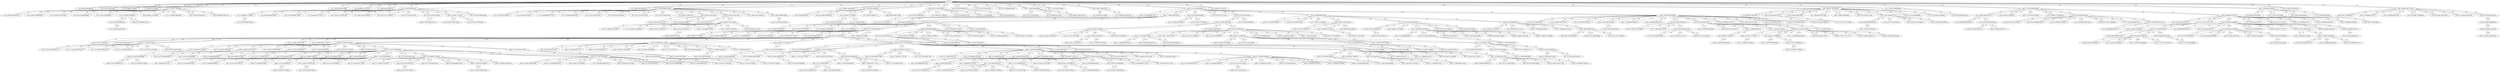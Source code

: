 graph {
n0 [label="n0 (0.0)"];
n1 [label="n1 (2.9264492988586426)"];
n2 [label="n2 (2.5279359817504883)"];
n3 [label="n3 (8.416502356529236)"];
n4 [label="n4 (2.8233340978622437)"];
n5 [label="n5 (6.633806347846985)"];
n6 [label="n6 (2.9494292736053467)"];
n7 [label="n7 (6.664935231208801)"];
n8 [label="n8 (2.7703447341918945)"];
n9 [label="n9 (4.306772232055664)"];
n10 [label="n10 (1.570921778678894)"];
n11 [label="n11 (2.4822018146514893)"];
n12 [label="n12 (2.5468099117279053)"];
n13 [label="n13 (7.9579631090164185)"];
n14 [label="n14 (3.435155510902405)"];
n15 [label="n15 (6.409801721572876)"];
n16 [label="n16 (2.8094143867492676)"];
n17 [label="n17 (6.0602651834487915)"];
n18 [label="n18 (1.423378348350525)"];
n19 [label="n19 (4.383812069892883)"];
n20 [label="n20 (4.584035277366638)"];
n21 [label="n21 (5.8811339139938354)"];
n22 [label="n22 (1.1082100868225098)"];
n23 [label="n23 (5.53442919254303)"];
n24 [label="n24 (2.9428937435150146)"];
n25 [label="n25 (1.2899357080459595)"];
n26 [label="n26 (1.4375492334365845)"];
n27 [label="n27 (6.566484689712524)"];
n28 [label="n28 (2.0057523250579834)"];
n29 [label="n29 (3.9236980676651)"];
n30 [label="n30 (2.997912049293518)"];
n31 [label="n31 (2.6738375425338745)"];
n32 [label="n32 (3.46831214427948)"];
n33 [label="n33 (5.603744864463806)"];
n34 [label="n34 (3.8447593450546265)"];
n35 [label="n35 (4.4945080280303955)"];
n36 [label="n36 (4.164249300956726)"];
n37 [label="n37 (3.3410654067993164)"];
n38 [label="n38 (3.9721537828445435)"];
n39 [label="n39 (3.3407065868377686)"];
n40 [label="n40 (2.857916831970215)"];
n41 [label="n41 (3.504275918006897)"];
n42 [label="n42 (2.3660188913345337)"];
n43 [label="n43 (2.6423803567886353)"];
n44 [label="n44 (2.913948655128479)"];
n45 [label="n45 (4.3137348890304565)"];
n46 [label="n46 (3.400535225868225)"];
n47 [label="n47 (4.286641955375671)"];
n48 [label="n48 (3.6485615968704224)"];
n49 [label="n49 (1.7258827686309814)"];
n50 [label="n50 (2.5951154232025146)"];
n51 [label="n51 (3.173574447631836)"];
n52 [label="n52 (2.7916836738586426)"];
n53 [label="n53 (2.528774619102478)"];
n54 [label="n54 (3.3391553163528442)"];
n55 [label="n55 (4.830798268318176)"];
n56 [label="n56 (3.104021430015564)"];
n57 [label="n57 (2.691202402114868)"];
n58 [label="n58 (2.398111939430237)"];
n59 [label="n59 (3.1145715713500977)"];
n60 [label="n60 (3.036771059036255)"];
n61 [label="n61 (3.0116111040115356)"];
n62 [label="n62 (3.103386402130127)"];
n63 [label="n63 (2.657716155052185)"];
n64 [label="n64 (1.2114734649658203)"];
n65 [label="n65 (4.463302731513977)"];
n66 [label="n66 (1.8400317430496216)"];
n67 [label="n67 (2.9858620166778564)"];
n68 [label="n68 (4.1129502058029175)"];
n69 [label="n69 (4.069605112075806)"];
n70 [label="n70 (3.453751564025879)"];
n71 [label="n71 (1.2645713090896606)"];
n72 [label="n72 (4.336009740829468)"];
n73 [label="n73 (3.9640966653823853)"];
n74 [label="n74 (3.882937788963318)"];
n75 [label="n75 (3.80545437335968)"];
n76 [label="n76 (4.246825098991394)"];
n77 [label="n77 (3.1824886798858643)"];
n78 [label="n78 (2.6550992727279663)"];
n79 [label="n79 (4.721743702888489)"];
n80 [label="n80 (2.269124150276184)"];
n81 [label="n81 (2.8611353635787964)"];
n82 [label="n82 (1.2728784084320068)"];
n83 [label="n83 (2.4719024896621704)"];
n84 [label="n84 (3.267066717147827)"];
n85 [label="n85 (2.7829476594924927)"];
n86 [label="n86 (4.632324576377869)"];
n87 [label="n87 (2.4622076749801636)"];
n88 [label="n88 (3.108627676963806)"];
n89 [label="n89 (2.6359833478927612)"];
n90 [label="n90 (3.5132622718811035)"];
n91 [label="n91 (3.3980718851089478)"];
n92 [label="n92 (3.2838478088378906)"];
n93 [label="n93 (1.7581965923309326)"];
n94 [label="n94 (3.9136449098587036)"];
n95 [label="n95 (3.2206950187683105)"];
n96 [label="n96 (1.9895820617675781)"];
n97 [label="n97 (3.681097388267517)"];
n98 [label="n98 (2.7799928188323975)"];
n99 [label="n99 (4.486258506774902)"];
n100 [label="n100 (3.2709758281707764)"];
n101 [label="n101 (4.51286256313324)"];
n102 [label="n102 (3.09725558757782)"];
n103 [label="n103 (3.556394934654236)"];
n104 [label="n104 (2.7310105562210083)"];
n105 [label="n105 (3.4108967781066895)"];
n106 [label="n106 (3.8244556188583374)"];
n107 [label="n107 (4.404772639274597)"];
n108 [label="n108 (3.1673481464385986)"];
n109 [label="n109 (4.541963696479797)"];
n110 [label="n110 (4.017323017120361)"];
n111 [label="n111 (4.018335223197937)"];
n112 [label="n112 (3.6720305681228638)"];
n113 [label="n113 (4.67109751701355)"];
n114 [label="n114 (3.3501769304275513)"];
n115 [label="n115 (3.8639278411865234)"];
n116 [label="n116 (3.637047290802002)"];
n117 [label="n117 (4.507201552391052)"];
n118 [label="n118 (4.314337491989136)"];
n119 [label="n119 (5.264421463012695)"];
n120 [label="n120 (3.471106767654419)"];
n121 [label="n121 (4.57619845867157)"];
n122 [label="n122 (4.54692542552948)"];
n123 [label="n123 (2.9980735778808594)"];
n124 [label="n124 (3.722033739089966)"];
n125 [label="n125 (4.730376720428467)"];
n126 [label="n126 (3.429900884628296)"];
n127 [label="n127 (2.8547892570495605)"];
n128 [label="n128 (2.4563030004501343)"];
n129 [label="n129 (4.594842910766602)"];
n130 [label="n130 (2.4613665342330933)"];
n131 [label="n131 (5.27106499671936)"];
n132 [label="n132 (3.7176557779312134)"];
n133 [label="n133 (4.011982798576355)"];
n134 [label="n134 (3.9368555545806885)"];
n135 [label="n135 (4.184386253356934)"];
n136 [label="n136 (2.4689910411834717)"];
n137 [label="n137 (5.767184495925903)"];
n138 [label="n138 (3.7154489755630493)"];
n139 [label="n139 (5.239750862121582)"];
n140 [label="n140 (4.793201446533203)"];
n141 [label="n141 (4.118981719017029)"];
n142 [label="n142 (4.668977618217468)"];
n143 [label="n143 (3.9626622200012207)"];
n144 [label="n144 (4.662020683288574)"];
n145 [label="n145 (4.906279444694519)"];
n146 [label="n146 (4.931743621826172)"];
n147 [label="n147 (5.061363935470581)"];
n148 [label="n148 (3.9651447534561157)"];
n149 [label="n149 (5.253173232078552)"];
n150 [label="n150 (5.748387336730957)"];
n151 [label="n151 (3.898735523223877)"];
n152 [label="n152 (6.449063062667847)"];
n153 [label="n153 (7.506618142127991)"];
n154 [label="n154 (6.404131650924683)"];
n155 [label="n155 (5.539813280105591)"];
n156 [label="n156 (6.523076772689819)"];
n157 [label="n157 (5.996117472648621)"];
n158 [label="n158 (4.140213847160339)"];
n159 [label="n159 (3.9137442111968994)"];
n160 [label="n160 (4.356781721115112)"];
n161 [label="n161 (4.768682837486267)"];
n162 [label="n162 (3.4810240268707275)"];
n163 [label="n163 (5.335385203361511)"];
n164 [label="n164 (5.6854119300842285)"];
n165 [label="n165 (6.7565717697143555)"];
n166 [label="n166 (4.511896252632141)"];
n167 [label="n167 (5.6801064014434814)"];
n168 [label="n168 (5.722759246826172)"];
n169 [label="n169 (5.027605295181274)"];
n170 [label="n170 (3.6124831438064575)"];
n171 [label="n171 (3.493579387664795)"];
n172 [label="n172 (4.9534605741500854)"];
n173 [label="n173 (5.8885921239852905)"];
n174 [label="n174 (5.321031928062439)"];
n175 [label="n175 (5.4725528955459595)"];
n176 [label="n176 (4.16621994972229)"];
n177 [label="n177 (6.854841709136963)"];
n178 [label="n178 (4.057006001472473)"];
n179 [label="n179 (7.80422043800354)"];
n180 [label="n180 (5.211943984031677)"];
n181 [label="n181 (4.889274716377258)"];
n182 [label="n182 (3.8226298093795776)"];
n183 [label="n183 (5.188750863075256)"];
n184 [label="n184 (7.88681173324585)"];
n185 [label="n185 (5.839553117752075)"];
n186 [label="n186 (6.250211715698242)"];
n187 [label="n187 (6.74371063709259)"];
n188 [label="n188 (7.746879816055298)"];
n189 [label="n189 (4.101184248924255)"];
n190 [label="n190 (6.972471237182617)"];
n191 [label="n191 (7.225183963775635)"];
n192 [label="n192 (5.3357415199279785)"];
n193 [label="n193 (8.164152383804321)"];
n194 [label="n194 (5.047049522399902)"];
n195 [label="n195 (6.993008255958557)"];
n196 [label="n196 (6.193458914756775)"];
n197 [label="n197 (7.664357542991638)"];
n198 [label="n198 (5.735270380973816)"];
n199 [label="n199 (8.58724331855774)"];
n200 [label="n200 (5.364908933639526)"];
n201 [label="n201 (6.501232147216797)"];
n202 [label="n202 (7.200636863708496)"];
n203 [label="n203 (5.45173966884613)"];
n204 [label="n204 (7.322807192802429)"];
n205 [label="n205 (5.693843841552734)"];
n206 [label="n206 (5.553715467453003)"];
n207 [label="n207 (6.394485712051392)"];
n208 [label="n208 (5.056459426879883)"];
n209 [label="n209 (7.697037220001221)"];
n210 [label="n210 (6.638873338699341)"];
n211 [label="n211 (6.3587822914123535)"];
n212 [label="n212 (6.678443789482117)"];
n213 [label="n213 (7.098570227622986)"];
n214 [label="n214 (6.573521852493286)"];
n215 [label="n215 (6.861965537071228)"];
n216 [label="n216 (7.15640652179718)"];
n217 [label="n217 (6.966168165206909)"];
n218 [label="n218 (7.741213440895081)"];
n219 [label="n219 (6.808719992637634)"];
n220 [label="n220 (7.224886894226074)"];
n221 [label="n221 (6.805652499198914)"];
n222 [label="n222 (6.423588514328003)"];
n223 [label="n223 (5.986634254455566)"];
n224 [label="n224 (7.67895233631134)"];
n225 [label="n225 (7.5878666639328)"];
n226 [label="n226 (7.860567331314087)"];
n227 [label="n227 (7.440655827522278)"];
n228 [label="n228 (6.23244309425354)"];
n229 [label="n229 (8.19275712966919)"];
n230 [label="n230 (7.042463302612305)"];
n231 [label="n231 (7.725318074226379)"];
n232 [label="n232 (5.951513290405273)"];
n233 [label="n233 (7.181293249130249)"];
n234 [label="n234 (7.7416685819625854)"];
n235 [label="n235 (6.420291185379028)"];
n236 [label="n236 (6.96754252910614)"];
n237 [label="n237 (6.73868715763092)"];
n238 [label="n238 (7.984556794166565)"];
n239 [label="n239 (7.688369274139404)"];
n240 [label="n240 (7.4422608613967896)"];
n241 [label="n241 (8.152185797691345)"];
n242 [label="n242 (7.798385143280029)"];
n243 [label="n243 (7.091447591781616)"];
n244 [label="n244 (8.153342366218567)"];
n245 [label="n245 (6.500618815422058)"];
n246 [label="n246 (6.525116205215454)"];
n247 [label="n247 (7.593086242675781)"];
n248 [label="n248 (7.464381694793701)"];
n249 [label="n249 (8.91809332370758)"];
n250 [label="n250 (7.061408519744873)"];
n251 [label="n251 (8.566696286201477)"];
n252 [label="n252 (7.908762335777283)"];
n253 [label="n253 (8.118723750114441)"];
n254 [label="n254 (7.886765837669373)"];
n255 [label="n255 (7.122311592102051)"];
n256 [label="n256 (7.112536668777466)"];
n257 [label="n257 (8.19942569732666)"];
n258 [label="n258 (8.620309352874756)"];
n259 [label="n259 (7.087772250175476)"];
n260 [label="n260 (8.335957527160645)"];
n261 [label="n261 (7.040138483047485)"];
n262 [label="n262 (9.326369404792786)"];
n263 [label="n263 (8.861932516098022)"];
n264 [label="n264 (6.555112361907959)"];
n265 [label="n265 (7.606655955314636)"];
n266 [label="n266 (8.246577143669128)"];
n267 [label="n267 (8.723594903945923)"];
n268 [label="n268 (7.872832775115967)"];
n269 [label="n269 (8.515046238899231)"];
n270 [label="n270 (6.4859360456466675)"];
n271 [label="n271 (9.597352385520935)"];
n272 [label="n272 (6.639232277870178)"];
n273 [label="n273 (10.545474886894226)"];
n274 [label="n274 (8.08312714099884)"];
n275 [label="n275 (9.039557576179504)"];
n276 [label="n276 (7.8056299686431885)"];
n277 [label="n277 (8.341528058052063)"];
n278 [label="n278 (9.681073904037476)"];
n279 [label="n279 (8.322585225105286)"];
n280 [label="n280 (7.482507586479187)"];
n281 [label="n281 (8.76815915107727)"];
n282 [label="n282 (10.793847560882568)"];
n283 [label="n283 (9.870907545089722)"];
n284 [label="n284 (8.49939751625061)"];
n285 [label="n285 (9.8576078414917)"];
n286 [label="n286 (9.097792387008667)"];
n287 [label="n287 (9.77335524559021)"];
n288 [label="n288 (9.973480105400085)"];
n289 [label="n289 (8.217412233352661)"];
n290 [label="n290 (9.67484164237976)"];
n291 [label="n291 (9.863155841827393)"];
n292 [label="n292 (8.807177424430847)"];
n293 [label="n293 (11.000311851501465)"];
n294 [label="n294 (10.24104619026184)"];
n295 [label="n295 (11.862627506256104)"];
n296 [label="n296 (8.804165840148926)"];
n297 [label="n297 (10.56212842464447)"];
n298 [label="n298 (8.787971377372742)"];
n299 [label="n299 (9.169460415840149)"];
n300 [label="n300 (8.577213883399963)"];
n301 [label="n301 (11.697235345840454)"];
n302 [label="n302 (10.169889330863953)"];
n303 [label="n303 (8.158034563064575)"];
n304 [label="n304 (11.406045317649841)"];
n305 [label="n305 (10.165096998214722)"];
n306 [label="n306 (11.497212767601013)"];
n307 [label="n307 (11.688695430755615)"];
n308 [label="n308 (10.349464893341064)"];
n309 [label="n309 (12.859400629997253)"];
n310 [label="n310 (11.058011293411255)"];
n311 [label="n311 (11.437727570533752)"];
n312 [label="n312 (12.69227397441864)"];
n313 [label="n313 (9.511220574378967)"];
n314 [label="n314 (11.335974931716919)"];
n315 [label="n315 (10.988749861717224)"];
n316 [label="n316 (11.775310397148132)"];
n317 [label="n317 (13.24964702129364)"];
n318 [label="n318 (10.732297897338867)"];
n319 [label="n319 (13.208455681800842)"];
n320 [label="n320 (12.828199982643127)"];
n321 [label="n321 (12.372794032096863)"];
n322 [label="n322 (13.683416485786438)"];
n323 [label="n323 (13.435195326805115)"];
n324 [label="n324 (10.368259191513062)"];
n325 [label="n325 (10.843417763710022)"];
n326 [label="n326 (10.478317618370056)"];
n327 [label="n327 (10.992371082305908)"];
n328 [label="n328 (12.999144315719604)"];
n329 [label="n329 (12.745907068252563)"];
n330 [label="n330 (12.315688610076904)"];
n331 [label="n331 (12.642835259437561)"];
n332 [label="n332 (12.250231981277466)"];
n333 [label="n333 (13.402787566184998)"];
n334 [label="n334 (13.43450939655304)"];
n335 [label="n335 (14.083847880363464)"];
n336 [label="n336 (13.292774200439453)"];
n337 [label="n337 (14.253776669502258)"];
n338 [label="n338 (14.527883887290955)"];
n339 [label="n339 (13.143602728843689)"];
n340 [label="n340 (12.33137035369873)"];
n341 [label="n341 (13.435534954071045)"];
n342 [label="n342 (13.876109957695007)"];
n343 [label="n343 (12.10084354877472)"];
n344 [label="n344 (15.128389596939087)"];
n345 [label="n345 (16.8879292011261)"];
n346 [label="n346 (12.858011245727539)"];
n347 [label="n347 (13.910179018974304)"];
n348 [label="n348 (13.323558926582336)"];
n349 [label="n349 (11.536795258522034)"];
n350 [label="n350 (12.956701755523682)"];
n351 [label="n351 (15.249130010604858)"];
n352 [label="n352 (13.356751799583435)"];
n353 [label="n353 (13.542852520942688)"];
n354 [label="n354 (13.277627825737)"];
n355 [label="n355 (13.973789930343628)"];
n356 [label="n356 (14.381613492965698)"];
n357 [label="n357 (13.748653769493103)"];
n358 [label="n358 (14.310158610343933)"];
n359 [label="n359 (12.795451402664185)"];
n360 [label="n360 (14.231963396072388)"];
n361 [label="n361 (14.798050284385681)"];
n362 [label="n362 (14.04210877418518)"];
n363 [label="n363 (14.478868246078491)"];
n364 [label="n364 (13.216622591018677)"];
n365 [label="n365 (13.816839933395386)"];
n366 [label="n366 (11.801465034484863)"];
n367 [label="n367 (11.511626958847046)"];
n368 [label="n368 (15.309728860855103)"];
n369 [label="n369 (12.60558557510376)"];
n370 [label="n370 (14.084807991981506)"];
n371 [label="n371 (12.719685316085815)"];
n372 [label="n372 (12.255277156829834)"];
n373 [label="n373 (13.074986338615417)"];
n374 [label="n374 (13.669687509536743)"];
n375 [label="n375 (14.718425631523132)"];
n376 [label="n376 (13.341259121894836)"];
n377 [label="n377 (13.431718111038208)"];
n378 [label="n378 (13.34657096862793)"];
n379 [label="n379 (13.071399450302124)"];
n380 [label="n380 (14.074625849723816)"];
n381 [label="n381 (13.976854920387268)"];
n382 [label="n382 (13.817801713943481)"];
n383 [label="n383 (14.432544589042664)"];
n384 [label="n384 (14.37044370174408)"];
n385 [label="n385 (12.722675204277039)"];
n386 [label="n386 (14.413922667503357)"];
n387 [label="n387 (14.026522636413574)"];
n388 [label="n388 (12.263243794441223)"];
n389 [label="n389 (13.877397537231445)"];
n390 [label="n390 (14.243419766426086)"];
n391 [label="n391 (13.677133440971375)"];
n392 [label="n392 (14.862039566040039)"];
n393 [label="n393 (14.077867269515991)"];
n394 [label="n394 (14.328794717788696)"];
n395 [label="n395 (14.57869029045105)"];
n396 [label="n396 (14.227441430091858)"];
n397 [label="n397 (14.093316197395325)"];
n398 [label="n398 (14.000198245048523)"];
n399 [label="n399 (14.929290771484375)"];
n400 [label="n400 (15.387641191482544)"];
n401 [label="n401 (14.051479458808899)"];
n402 [label="n402 (15.421729922294617)"];
n403 [label="n403 (14.060745358467102)"];
n404 [label="n404 (14.856594681739807)"];
n405 [label="n405 (16.61949634552002)"];
n406 [label="n406 (14.63368284702301)"];
n407 [label="n407 (14.016563773155212)"];
n408 [label="n408 (13.324232339859009)"];
n409 [label="n409 (15.434218525886536)"];
n410 [label="n410 (12.818813562393188)"];
n411 [label="n411 (15.571710348129272)"];
n412 [label="n412 (15.197580099105835)"];
n413 [label="n413 (16.83151650428772)"];
n414 [label="n414 (13.87164056301117)"];
n415 [label="n415 (14.214091658592224)"];
n416 [label="n416 (14.948505163192749)"];
n417 [label="n417 (14.219501495361328)"];
n418 [label="n418 (15.837473392486572)"];
n419 [label="n419 (16.65690839290619)"];
n420 [label="n420 (15.198291897773743)"];
n421 [label="n421 (14.837356567382812)"];
n422 [label="n422 (15.822863936424255)"];
n423 [label="n423 (13.348163962364197)"];
n424 [label="n424 (15.251095533370972)"];
n425 [label="n425 (14.790526747703552)"];
n426 [label="n426 (15.429457068443298)"];
n427 [label="n427 (14.357643842697144)"];
n428 [label="n428 (15.487823724746704)"];
n429 [label="n429 (15.115908861160278)"];
n430 [label="n430 (15.028543710708618)"];
n431 [label="n431 (14.290858745574951)"];
n432 [label="n432 (13.739883542060852)"];
n433 [label="n433 (13.963523507118225)"];
n434 [label="n434 (13.851499915122986)"];
n435 [label="n435 (13.327632784843445)"];
n436 [label="n436 (14.05258595943451)"];
n437 [label="n437 (13.977663159370422)"];
n438 [label="n438 (15.24556016921997)"];
n439 [label="n439 (15.33853006362915)"];
n440 [label="n440 (15.914900422096252)"];
n441 [label="n441 (15.241442918777466)"];
n442 [label="n442 (15.137103080749512)"];
n443 [label="n443 (13.58642292022705)"];
n444 [label="n444 (15.32645070552826)"];
n445 [label="n445 (15.239215731620789)"];
n446 [label="n446 (14.604175329208374)"];
n447 [label="n447 (16.054898619651794)"];
n448 [label="n448 (14.37041163444519)"];
n449 [label="n449 (15.563364505767822)"];
n450 [label="n450 (15.447648406028748)"];
n451 [label="n451 (15.443459391593933)"];
n452 [label="n452 (15.049211382865906)"];
n453 [label="n453 (15.165465712547302)"];
n454 [label="n454 (15.17495608329773)"];
n455 [label="n455 (14.871304273605347)"];
n456 [label="n456 (15.53343141078949)"];
n457 [label="n457 (14.837316513061523)"];
n458 [label="n458 (16.017547965049744)"];
n459 [label="n459 (15.932964086532593)"];
n460 [label="n460 (15.259056806564331)"];
n461 [label="n461 (14.98971152305603)"];
n462 [label="n462 (15.698859095573425)"];
n463 [label="n463 (16.327213764190674)"];
n464 [label="n464 (17.955564260482788)"];
n465 [label="n465 (15.525510668754578)"];
n466 [label="n466 (15.899081468582153)"];
n467 [label="n467 (16.895108103752136)"];
n468 [label="n468 (15.837589383125305)"];
n469 [label="n469 (16.64434015750885)"];
n470 [label="n470 (16.617498755455017)"];
n471 [label="n471 (16.00518000125885)"];
n472 [label="n472 (16.22117829322815)"];
n473 [label="n473 (15.50600552558899)"];
n474 [label="n474 (16.087507486343384)"];
n475 [label="n475 (15.696686625480652)"];
n476 [label="n476 (17.082219004631042)"];
n477 [label="n477 (14.836923480033875)"];
n478 [label="n478 (16.348530650138855)"];
n479 [label="n479 (15.203713417053223)"];
n480 [label="n480 (16.055142283439636)"];
n481 [label="n481 (15.389520406723022)"];
n482 [label="n482 (15.649549722671509)"];
n483 [label="n483 (16.15812861919403)"];
n484 [label="n484 (15.330907583236694)"];
n485 [label="n485 (16.393612146377563)"];
n486 [label="n486 (15.163687467575073)"];
n487 [label="n487 (16.249301433563232)"];
n488 [label="n488 (15.517611265182495)"];
n489 [label="n489 (14.444379448890686)"];
n490 [label="n490 (16.45772874355316)"];
n491 [label="n491 (15.318110227584839)"];
n492 [label="n492 (16.167405366897583)"];
n493 [label="n493 (15.609588027000427)"];
n494 [label="n494 (15.931265950202942)"];
n495 [label="n495 (14.879638910293579)"];
n496 [label="n496 (16.24777901172638)"];
n497 [label="n497 (15.93968653678894)"];
n498 [label="n498 (16.16658306121826)"];
n499 [label="n499 (15.923349380493164)"];
n0 -- n64 [weight=1.0 label=1.0];
n0 -- n58 [weight=1.0 label=1.0];
n0 -- n93 [weight=1.0 label=1.0];
n0 -- n11 [weight=1.0 label=1.0];
n0 -- n31 [weight=1.0 label=1.0];
n0 -- n95 [weight=1.0 label=1.0];
n0 -- n28 [weight=1.0 label=1.0];
n0 -- n66 [weight=1.0 label=1.0];
n0 -- n96 [weight=1.0 label=1.0];
n0 -- n0 [weight=1.0 label=1.0];
n0 -- n82 [weight=1.0 label=1.0];
n0 -- n30 [weight=1.0 label=1.0];
n0 -- n1 [weight=1.0 label=1.0];
n0 -- n7 [weight=1.0 label=1.0];
n0 -- n25 [weight=1.0 label=1.0];
n0 -- n0 [weight=1.0 label=1.0];
n0 -- n10 [weight=1.0 label=1.0];
n0 -- n49 [weight=1.0 label=1.0];
n0 -- n18 [weight=1.0 label=1.0];
n0 -- n21 [weight=1.0 label=1.0];
n0 -- n71 [weight=1.0 label=1.0];
n0 -- n5 [weight=1.0 label=1.0];
n0 -- n51 [weight=1.0 label=1.0];
n0 -- n17 [weight=1.0 label=1.0];
n0 -- n45 [weight=1.0 label=1.0];
n0 -- n3 [weight=1.0 label=1.0];
n0 -- n15 [weight=1.0 label=1.0];
n0 -- n22 [weight=1.0 label=1.0];
n0 -- n65 [weight=1.0 label=1.0];
n0 -- n26 [weight=1.0 label=1.0];
n1 -- n0 [weight=1.0 label=1.0];
n2 -- n22 [weight=1.0 label=1.0];
n3 -- n0 [weight=1.0 label=1.0];
n4 -- n71 [weight=1.0 label=1.0];
n5 -- n0 [weight=1.0 label=1.0];
n6 -- n93 [weight=1.0 label=1.0];
n7 -- n0 [weight=1.0 label=1.0];
n8 -- n93 [weight=1.0 label=1.0];
n8 -- n9 [weight=1.0 label=1.0];
n9 -- n8 [weight=1.0 label=1.0];
n10 -- n41 [weight=1.0 label=1.0];
n10 -- n52 [weight=1.0 label=1.0];
n10 -- n16 [weight=1.0 label=1.0];
n10 -- n19 [weight=1.0 label=1.0];
n10 -- n89 [weight=1.0 label=1.0];
n10 -- n24 [weight=1.0 label=1.0];
n10 -- n85 [weight=1.0 label=1.0];
n10 -- n0 [weight=1.0 label=1.0];
n10 -- n69 [weight=1.0 label=1.0];
n10 -- n77 [weight=1.0 label=1.0];
n10 -- n33 [weight=1.0 label=1.0];
n11 -- n0 [weight=1.0 label=1.0];
n12 -- n18 [weight=1.0 label=1.0];
n12 -- n13 [weight=1.0 label=1.0];
n13 -- n12 [weight=1.0 label=1.0];
n14 -- n28 [weight=1.0 label=1.0];
n15 -- n0 [weight=1.0 label=1.0];
n16 -- n10 [weight=1.0 label=1.0];
n17 -- n0 [weight=1.0 label=1.0];
n18 -- n50 [weight=1.0 label=1.0];
n18 -- n47 [weight=1.0 label=1.0];
n18 -- n63 [weight=1.0 label=1.0];
n18 -- n57 [weight=1.0 label=1.0];
n18 -- n81 [weight=1.0 label=1.0];
n18 -- n35 [weight=1.0 label=1.0];
n18 -- n87 [weight=1.0 label=1.0];
n18 -- n0 [weight=1.0 label=1.0];
n18 -- n59 [weight=1.0 label=1.0];
n18 -- n84 [weight=1.0 label=1.0];
n18 -- n12 [weight=1.0 label=1.0];
n18 -- n39 [weight=1.0 label=1.0];
n19 -- n10 [weight=1.0 label=1.0];
n20 -- n28 [weight=1.0 label=1.0];
n21 -- n0 [weight=1.0 label=1.0];
n22 -- n2 [weight=1.0 label=1.0];
n22 -- n61 [weight=1.0 label=1.0];
n22 -- n37 [weight=1.0 label=1.0];
n22 -- n91 [weight=1.0 label=1.0];
n22 -- n70 [weight=1.0 label=1.0];
n22 -- n0 [weight=1.0 label=1.0];
n22 -- n54 [weight=1.0 label=1.0];
n22 -- n92 [weight=1.0 label=1.0];
n22 -- n74 [weight=1.0 label=1.0];
n22 -- n53 [weight=1.0 label=1.0];
n22 -- n80 [weight=1.0 label=1.0];
n22 -- n23 [weight=1.0 label=1.0];
n22 -- n27 [weight=1.0 label=1.0];
n22 -- n90 [weight=1.0 label=1.0];
n23 -- n22 [weight=1.0 label=1.0];
n24 -- n10 [weight=1.0 label=1.0];
n25 -- n0 [weight=1.0 label=1.0];
n26 -- n99 [weight=1.0 label=1.0];
n26 -- n43 [weight=1.0 label=1.0];
n26 -- n29 [weight=1.0 label=1.0];
n26 -- n78 [weight=1.0 label=1.0];
n26 -- n0 [weight=1.0 label=1.0];
n26 -- n97 [weight=1.0 label=1.0];
n27 -- n22 [weight=1.0 label=1.0];
n28 -- n20 [weight=1.0 label=1.0];
n28 -- n14 [weight=1.0 label=1.0];
n28 -- n0 [weight=1.0 label=1.0];
n28 -- n55 [weight=1.0 label=1.0];
n28 -- n79 [weight=1.0 label=1.0];
n29 -- n26 [weight=1.0 label=1.0];
n30 -- n36 [weight=1.0 label=1.0];
n30 -- n0 [weight=1.0 label=1.0];
n31 -- n0 [weight=1.0 label=1.0];
n32 -- n66 [weight=1.0 label=1.0];
n33 -- n10 [weight=1.0 label=1.0];
n34 -- n93 [weight=1.0 label=1.0];
n35 -- n18 [weight=1.0 label=1.0];
n36 -- n30 [weight=1.0 label=1.0];
n37 -- n22 [weight=1.0 label=1.0];
n38 -- n49 [weight=1.0 label=1.0];
n39 -- n18 [weight=1.0 label=1.0];
n40 -- n110 [weight=1.0 label=1.0];
n40 -- n66 [weight=1.0 label=1.0];
n41 -- n10 [weight=1.0 label=1.0];
n42 -- n82 [weight=1.0 label=1.0];
n42 -- n112 [weight=1.0 label=1.0];
n42 -- n73 [weight=1.0 label=1.0];
n43 -- n26 [weight=1.0 label=1.0];
n44 -- n49 [weight=1.0 label=1.0];
n45 -- n0 [weight=1.0 label=1.0];
n46 -- n82 [weight=1.0 label=1.0];
n47 -- n18 [weight=1.0 label=1.0];
n48 -- n49 [weight=1.0 label=1.0];
n49 -- n48 [weight=1.0 label=1.0];
n49 -- n0 [weight=1.0 label=1.0];
n49 -- n44 [weight=1.0 label=1.0];
n49 -- n38 [weight=1.0 label=1.0];
n50 -- n18 [weight=1.0 label=1.0];
n51 -- n0 [weight=1.0 label=1.0];
n52 -- n76 [weight=1.0 label=1.0];
n52 -- n10 [weight=1.0 label=1.0];
n52 -- n109 [weight=1.0 label=1.0];
n53 -- n22 [weight=1.0 label=1.0];
n54 -- n22 [weight=1.0 label=1.0];
n55 -- n28 [weight=1.0 label=1.0];
n56 -- n66 [weight=1.0 label=1.0];
n57 -- n18 [weight=1.0 label=1.0];
n58 -- n0 [weight=1.0 label=1.0];
n58 -- n75 [weight=1.0 label=1.0];
n58 -- n115 [weight=1.0 label=1.0];
n59 -- n18 [weight=1.0 label=1.0];
n60 -- n96 [weight=1.0 label=1.0];
n61 -- n22 [weight=1.0 label=1.0];
n62 -- n96 [weight=1.0 label=1.0];
n63 -- n18 [weight=1.0 label=1.0];
n64 -- n126 [weight=1.0 label=1.0];
n64 -- n98 [weight=1.0 label=1.0];
n64 -- n108 [weight=1.0 label=1.0];
n64 -- n113 [weight=1.0 label=1.0];
n64 -- n120 [weight=1.0 label=1.0];
n64 -- n130 [weight=1.0 label=1.0];
n64 -- n0 [weight=1.0 label=1.0];
n64 -- n83 [weight=1.0 label=1.0];
n65 -- n0 [weight=1.0 label=1.0];
n66 -- n40 [weight=1.0 label=1.0];
n66 -- n114 [weight=1.0 label=1.0];
n66 -- n32 [weight=1.0 label=1.0];
n66 -- n0 [weight=1.0 label=1.0];
n66 -- n102 [weight=1.0 label=1.0];
n66 -- n127 [weight=1.0 label=1.0];
n66 -- n67 [weight=1.0 label=1.0];
n66 -- n124 [weight=1.0 label=1.0];
n66 -- n56 [weight=1.0 label=1.0];
n66 -- n88 [weight=1.0 label=1.0];
n67 -- n66 [weight=1.0 label=1.0];
n68 -- n81 [weight=1.0 label=1.0];
n69 -- n10 [weight=1.0 label=1.0];
n70 -- n22 [weight=1.0 label=1.0];
n71 -- n0 [weight=1.0 label=1.0];
n71 -- n4 [weight=1.0 label=1.0];
n72 -- n93 [weight=1.0 label=1.0];
n73 -- n42 [weight=1.0 label=1.0];
n74 -- n22 [weight=1.0 label=1.0];
n75 -- n58 [weight=1.0 label=1.0];
n76 -- n119 [weight=1.0 label=1.0];
n76 -- n52 [weight=1.0 label=1.0];
n77 -- n10 [weight=1.0 label=1.0];
n78 -- n131 [weight=1.0 label=1.0];
n78 -- n111 [weight=1.0 label=1.0];
n78 -- n26 [weight=1.0 label=1.0];
n79 -- n28 [weight=1.0 label=1.0];
n80 -- n22 [weight=1.0 label=1.0];
n80 -- n129 [weight=1.0 label=1.0];
n80 -- n100 [weight=1.0 label=1.0];
n81 -- n18 [weight=1.0 label=1.0];
n81 -- n68 [weight=1.0 label=1.0];
n82 -- n104 [weight=1.0 label=1.0];
n82 -- n128 [weight=1.0 label=1.0];
n82 -- n136 [weight=1.0 label=1.0];
n82 -- n0 [weight=1.0 label=1.0];
n82 -- n46 [weight=1.0 label=1.0];
n82 -- n123 [weight=1.0 label=1.0];
n82 -- n42 [weight=1.0 label=1.0];
n83 -- n64 [weight=1.0 label=1.0];
n84 -- n107 [weight=1.0 label=1.0];
n84 -- n18 [weight=1.0 label=1.0];
n84 -- n118 [weight=1.0 label=1.0];
n85 -- n10 [weight=1.0 label=1.0];
n86 -- n128 [weight=1.0 label=1.0];
n87 -- n18 [weight=1.0 label=1.0];
n88 -- n66 [weight=1.0 label=1.0];
n89 -- n10 [weight=1.0 label=1.0];
n90 -- n121 [weight=1.0 label=1.0];
n90 -- n142 [weight=1.0 label=1.0];
n90 -- n22 [weight=1.0 label=1.0];
n91 -- n22 [weight=1.0 label=1.0];
n92 -- n101 [weight=1.0 label=1.0];
n92 -- n22 [weight=1.0 label=1.0];
n93 -- n8 [weight=1.0 label=1.0];
n93 -- n34 [weight=1.0 label=1.0];
n93 -- n6 [weight=1.0 label=1.0];
n93 -- n0 [weight=1.0 label=1.0];
n93 -- n72 [weight=1.0 label=1.0];
n94 -- n128 [weight=1.0 label=1.0];
n95 -- n0 [weight=1.0 label=1.0];
n96 -- n103 [weight=1.0 label=1.0];
n96 -- n105 [weight=1.0 label=1.0];
n96 -- n62 [weight=1.0 label=1.0];
n96 -- n133 [weight=1.0 label=1.0];
n96 -- n138 [weight=1.0 label=1.0];
n96 -- n140 [weight=1.0 label=1.0];
n96 -- n60 [weight=1.0 label=1.0];
n96 -- n0 [weight=1.0 label=1.0];
n97 -- n26 [weight=1.0 label=1.0];
n98 -- n64 [weight=1.0 label=1.0];
n98 -- n148 [weight=1.0 label=1.0];
n98 -- n145 [weight=1.0 label=1.0];
n98 -- n117 [weight=1.0 label=1.0];
n99 -- n26 [weight=1.0 label=1.0];
n100 -- n80 [weight=1.0 label=1.0];
n101 -- n92 [weight=1.0 label=1.0];
n102 -- n66 [weight=1.0 label=1.0];
n103 -- n96 [weight=1.0 label=1.0];
n104 -- n82 [weight=1.0 label=1.0];
n105 -- n96 [weight=1.0 label=1.0];
n106 -- n136 [weight=1.0 label=1.0];
n107 -- n84 [weight=1.0 label=1.0];
n108 -- n64 [weight=1.0 label=1.0];
n108 -- n122 [weight=1.0 label=1.0];
n108 -- n125 [weight=1.0 label=1.0];
n109 -- n52 [weight=1.0 label=1.0];
n110 -- n40 [weight=1.0 label=1.0];
n111 -- n78 [weight=1.0 label=1.0];
n112 -- n42 [weight=1.0 label=1.0];
n112 -- n146 [weight=1.0 label=1.0];
n112 -- n163 [weight=1.0 label=1.0];
n113 -- n64 [weight=1.0 label=1.0];
n114 -- n149 [weight=1.0 label=1.0];
n114 -- n154 [weight=1.0 label=1.0];
n114 -- n144 [weight=1.0 label=1.0];
n114 -- n167 [weight=1.0 label=1.0];
n114 -- n66 [weight=1.0 label=1.0];
n115 -- n58 [weight=1.0 label=1.0];
n116 -- n130 [weight=1.0 label=1.0];
n117 -- n98 [weight=1.0 label=1.0];
n118 -- n84 [weight=1.0 label=1.0];
n119 -- n76 [weight=1.0 label=1.0];
n120 -- n179 [weight=1.0 label=1.0];
n120 -- n166 [weight=1.0 label=1.0];
n120 -- n64 [weight=1.0 label=1.0];
n121 -- n90 [weight=1.0 label=1.0];
n122 -- n108 [weight=1.0 label=1.0];
n123 -- n82 [weight=1.0 label=1.0];
n124 -- n66 [weight=1.0 label=1.0];
n125 -- n108 [weight=1.0 label=1.0];
n126 -- n180 [weight=1.0 label=1.0];
n126 -- n157 [weight=1.0 label=1.0];
n126 -- n174 [weight=1.0 label=1.0];
n126 -- n64 [weight=1.0 label=1.0];
n126 -- n164 [weight=1.0 label=1.0];
n126 -- n137 [weight=1.0 label=1.0];
n126 -- n139 [weight=1.0 label=1.0];
n127 -- n66 [weight=1.0 label=1.0];
n128 -- n82 [weight=1.0 label=1.0];
n128 -- n86 [weight=1.0 label=1.0];
n128 -- n182 [weight=1.0 label=1.0];
n128 -- n135 [weight=1.0 label=1.0];
n128 -- n159 [weight=1.0 label=1.0];
n128 -- n143 [weight=1.0 label=1.0];
n128 -- n171 [weight=1.0 label=1.0];
n128 -- n94 [weight=1.0 label=1.0];
n129 -- n80 [weight=1.0 label=1.0];
n130 -- n158 [weight=1.0 label=1.0];
n130 -- n181 [weight=1.0 label=1.0];
n130 -- n176 [weight=1.0 label=1.0];
n130 -- n189 [weight=1.0 label=1.0];
n130 -- n141 [weight=1.0 label=1.0];
n130 -- n64 [weight=1.0 label=1.0];
n130 -- n178 [weight=1.0 label=1.0];
n130 -- n194 [weight=1.0 label=1.0];
n130 -- n147 [weight=1.0 label=1.0];
n130 -- n170 [weight=1.0 label=1.0];
n130 -- n116 [weight=1.0 label=1.0];
n130 -- n183 [weight=1.0 label=1.0];
n130 -- n161 [weight=1.0 label=1.0];
n130 -- n162 [weight=1.0 label=1.0];
n131 -- n78 [weight=1.0 label=1.0];
n132 -- n136 [weight=1.0 label=1.0];
n132 -- n150 [weight=1.0 label=1.0];
n132 -- n198 [weight=1.0 label=1.0];
n133 -- n96 [weight=1.0 label=1.0];
n134 -- n196 [weight=1.0 label=1.0];
n134 -- n192 [weight=1.0 label=1.0];
n134 -- n195 [weight=1.0 label=1.0];
n134 -- n175 [weight=1.0 label=1.0];
n134 -- n136 [weight=1.0 label=1.0];
n134 -- n185 [weight=1.0 label=1.0];
n134 -- n172 [weight=1.0 label=1.0];
n134 -- n169 [weight=1.0 label=1.0];
n134 -- n152 [weight=1.0 label=1.0];
n135 -- n128 [weight=1.0 label=1.0];
n136 -- n168 [weight=1.0 label=1.0];
n136 -- n202 [weight=1.0 label=1.0];
n136 -- n151 [weight=1.0 label=1.0];
n136 -- n200 [weight=1.0 label=1.0];
n136 -- n160 [weight=1.0 label=1.0];
n136 -- n132 [weight=1.0 label=1.0];
n136 -- n106 [weight=1.0 label=1.0];
n136 -- n134 [weight=1.0 label=1.0];
n136 -- n82 [weight=1.0 label=1.0];
n137 -- n126 [weight=1.0 label=1.0];
n138 -- n96 [weight=1.0 label=1.0];
n139 -- n126 [weight=1.0 label=1.0];
n140 -- n210 [weight=1.0 label=1.0];
n140 -- n96 [weight=1.0 label=1.0];
n141 -- n130 [weight=1.0 label=1.0];
n142 -- n90 [weight=1.0 label=1.0];
n142 -- n191 [weight=1.0 label=1.0];
n142 -- n190 [weight=1.0 label=1.0];
n142 -- n205 [weight=1.0 label=1.0];
n142 -- n153 [weight=1.0 label=1.0];
n142 -- n186 [weight=1.0 label=1.0];
n142 -- n204 [weight=1.0 label=1.0];
n142 -- n177 [weight=1.0 label=1.0];
n143 -- n128 [weight=1.0 label=1.0];
n144 -- n114 [weight=1.0 label=1.0];
n144 -- n197 [weight=1.0 label=1.0];
n145 -- n98 [weight=1.0 label=1.0];
n146 -- n112 [weight=1.0 label=1.0];
n147 -- n130 [weight=1.0 label=1.0];
n148 -- n208 [weight=1.0 label=1.0];
n148 -- n173 [weight=1.0 label=1.0];
n148 -- n214 [weight=1.0 label=1.0];
n148 -- n155 [weight=1.0 label=1.0];
n148 -- n98 [weight=1.0 label=1.0];
n148 -- n211 [weight=1.0 label=1.0];
n148 -- n203 [weight=1.0 label=1.0];
n148 -- n165 [weight=1.0 label=1.0];
n148 -- n206 [weight=1.0 label=1.0];
n149 -- n114 [weight=1.0 label=1.0];
n150 -- n132 [weight=1.0 label=1.0];
n151 -- n136 [weight=1.0 label=1.0];
n152 -- n134 [weight=1.0 label=1.0];
n153 -- n142 [weight=1.0 label=1.0];
n154 -- n114 [weight=1.0 label=1.0];
n155 -- n148 [weight=1.0 label=1.0];
n156 -- n174 [weight=1.0 label=1.0];
n156 -- n199 [weight=1.0 label=1.0];
n157 -- n126 [weight=1.0 label=1.0];
n158 -- n130 [weight=1.0 label=1.0];
n158 -- n193 [weight=1.0 label=1.0];
n159 -- n128 [weight=1.0 label=1.0];
n160 -- n136 [weight=1.0 label=1.0];
n161 -- n130 [weight=1.0 label=1.0];
n162 -- n130 [weight=1.0 label=1.0];
n163 -- n112 [weight=1.0 label=1.0];
n164 -- n209 [weight=1.0 label=1.0];
n164 -- n126 [weight=1.0 label=1.0];
n164 -- n216 [weight=1.0 label=1.0];
n164 -- n221 [weight=1.0 label=1.0];
n165 -- n148 [weight=1.0 label=1.0];
n166 -- n120 [weight=1.0 label=1.0];
n166 -- n222 [weight=1.0 label=1.0];
n166 -- n232 [weight=1.0 label=1.0];
n166 -- n223 [weight=1.0 label=1.0];
n167 -- n114 [weight=1.0 label=1.0];
n168 -- n136 [weight=1.0 label=1.0];
n169 -- n134 [weight=1.0 label=1.0];
n170 -- n130 [weight=1.0 label=1.0];
n170 -- n227 [weight=1.0 label=1.0];
n170 -- n230 [weight=1.0 label=1.0];
n170 -- n213 [weight=1.0 label=1.0];
n171 -- n128 [weight=1.0 label=1.0];
n172 -- n238 [weight=1.0 label=1.0];
n172 -- n217 [weight=1.0 label=1.0];
n172 -- n187 [weight=1.0 label=1.0];
n172 -- n233 [weight=1.0 label=1.0];
n172 -- n224 [weight=1.0 label=1.0];
n172 -- n134 [weight=1.0 label=1.0];
n173 -- n148 [weight=1.0 label=1.0];
n174 -- n226 [weight=1.0 label=1.0];
n174 -- n245 [weight=1.0 label=1.0];
n174 -- n126 [weight=1.0 label=1.0];
n174 -- n240 [weight=1.0 label=1.0];
n174 -- n243 [weight=1.0 label=1.0];
n174 -- n156 [weight=1.0 label=1.0];
n175 -- n134 [weight=1.0 label=1.0];
n176 -- n231 [weight=1.0 label=1.0];
n176 -- n201 [weight=1.0 label=1.0];
n176 -- n220 [weight=1.0 label=1.0];
n176 -- n130 [weight=1.0 label=1.0];
n176 -- n188 [weight=1.0 label=1.0];
n176 -- n246 [weight=1.0 label=1.0];
n177 -- n142 [weight=1.0 label=1.0];
n178 -- n225 [weight=1.0 label=1.0];
n178 -- n130 [weight=1.0 label=1.0];
n179 -- n120 [weight=1.0 label=1.0];
n180 -- n234 [weight=1.0 label=1.0];
n180 -- n248 [weight=1.0 label=1.0];
n180 -- n207 [weight=1.0 label=1.0];
n180 -- n247 [weight=1.0 label=1.0];
n180 -- n126 [weight=1.0 label=1.0];
n180 -- n215 [weight=1.0 label=1.0];
n181 -- n130 [weight=1.0 label=1.0];
n182 -- n251 [weight=1.0 label=1.0];
n182 -- n128 [weight=1.0 label=1.0];
n183 -- n130 [weight=1.0 label=1.0];
n184 -- n206 [weight=1.0 label=1.0];
n185 -- n134 [weight=1.0 label=1.0];
n186 -- n142 [weight=1.0 label=1.0];
n187 -- n172 [weight=1.0 label=1.0];
n188 -- n176 [weight=1.0 label=1.0];
n189 -- n130 [weight=1.0 label=1.0];
n190 -- n249 [weight=1.0 label=1.0];
n190 -- n142 [weight=1.0 label=1.0];
n191 -- n142 [weight=1.0 label=1.0];
n192 -- n134 [weight=1.0 label=1.0];
n192 -- n242 [weight=1.0 label=1.0];
n192 -- n239 [weight=1.0 label=1.0];
n193 -- n158 [weight=1.0 label=1.0];
n194 -- n130 [weight=1.0 label=1.0];
n195 -- n134 [weight=1.0 label=1.0];
n196 -- n244 [weight=1.0 label=1.0];
n196 -- n134 [weight=1.0 label=1.0];
n197 -- n144 [weight=1.0 label=1.0];
n198 -- n219 [weight=1.0 label=1.0];
n198 -- n250 [weight=1.0 label=1.0];
n198 -- n132 [weight=1.0 label=1.0];
n198 -- n262 [weight=1.0 label=1.0];
n199 -- n156 [weight=1.0 label=1.0];
n200 -- n136 [weight=1.0 label=1.0];
n201 -- n176 [weight=1.0 label=1.0];
n202 -- n136 [weight=1.0 label=1.0];
n203 -- n148 [weight=1.0 label=1.0];
n204 -- n142 [weight=1.0 label=1.0];
n205 -- n142 [weight=1.0 label=1.0];
n206 -- n236 [weight=1.0 label=1.0];
n206 -- n184 [weight=1.0 label=1.0];
n206 -- n148 [weight=1.0 label=1.0];
n206 -- n261 [weight=1.0 label=1.0];
n206 -- n212 [weight=1.0 label=1.0];
n206 -- n264 [weight=1.0 label=1.0];
n206 -- n218 [weight=1.0 label=1.0];
n206 -- n252 [weight=1.0 label=1.0];
n206 -- n265 [weight=1.0 label=1.0];
n207 -- n180 [weight=1.0 label=1.0];
n208 -- n148 [weight=1.0 label=1.0];
n208 -- n255 [weight=1.0 label=1.0];
n208 -- n272 [weight=1.0 label=1.0];
n208 -- n270 [weight=1.0 label=1.0];
n208 -- n257 [weight=1.0 label=1.0];
n208 -- n235 [weight=1.0 label=1.0];
n208 -- n228 [weight=1.0 label=1.0];
n208 -- n237 [weight=1.0 label=1.0];
n209 -- n164 [weight=1.0 label=1.0];
n210 -- n258 [weight=1.0 label=1.0];
n210 -- n140 [weight=1.0 label=1.0];
n211 -- n148 [weight=1.0 label=1.0];
n212 -- n206 [weight=1.0 label=1.0];
n212 -- n229 [weight=1.0 label=1.0];
n213 -- n170 [weight=1.0 label=1.0];
n214 -- n148 [weight=1.0 label=1.0];
n215 -- n180 [weight=1.0 label=1.0];
n216 -- n275 [weight=1.0 label=1.0];
n216 -- n164 [weight=1.0 label=1.0];
n217 -- n172 [weight=1.0 label=1.0];
n218 -- n271 [weight=1.0 label=1.0];
n218 -- n206 [weight=1.0 label=1.0];
n219 -- n198 [weight=1.0 label=1.0];
n220 -- n176 [weight=1.0 label=1.0];
n220 -- n284 [weight=1.0 label=1.0];
n221 -- n164 [weight=1.0 label=1.0];
n222 -- n254 [weight=1.0 label=1.0];
n222 -- n241 [weight=1.0 label=1.0];
n222 -- n166 [weight=1.0 label=1.0];
n222 -- n253 [weight=1.0 label=1.0];
n222 -- n283 [weight=1.0 label=1.0];
n223 -- n166 [weight=1.0 label=1.0];
n224 -- n172 [weight=1.0 label=1.0];
n225 -- n178 [weight=1.0 label=1.0];
n226 -- n174 [weight=1.0 label=1.0];
n227 -- n170 [weight=1.0 label=1.0];
n228 -- n269 [weight=1.0 label=1.0];
n228 -- n208 [weight=1.0 label=1.0];
n228 -- n280 [weight=1.0 label=1.0];
n229 -- n212 [weight=1.0 label=1.0];
n230 -- n170 [weight=1.0 label=1.0];
n230 -- n277 [weight=1.0 label=1.0];
n230 -- n289 [weight=1.0 label=1.0];
n230 -- n281 [weight=1.0 label=1.0];
n231 -- n176 [weight=1.0 label=1.0];
n232 -- n273 [weight=1.0 label=1.0];
n232 -- n260 [weight=1.0 label=1.0];
n232 -- n256 [weight=1.0 label=1.0];
n232 -- n259 [weight=1.0 label=1.0];
n232 -- n263 [weight=1.0 label=1.0];
n232 -- n279 [weight=1.0 label=1.0];
n232 -- n266 [weight=1.0 label=1.0];
n232 -- n287 [weight=1.0 label=1.0];
n232 -- n292 [weight=1.0 label=1.0];
n232 -- n166 [weight=1.0 label=1.0];
n233 -- n172 [weight=1.0 label=1.0];
n234 -- n180 [weight=1.0 label=1.0];
n235 -- n208 [weight=1.0 label=1.0];
n236 -- n206 [weight=1.0 label=1.0];
n237 -- n208 [weight=1.0 label=1.0];
n238 -- n172 [weight=1.0 label=1.0];
n238 -- n291 [weight=1.0 label=1.0];
n239 -- n192 [weight=1.0 label=1.0];
n240 -- n174 [weight=1.0 label=1.0];
n240 -- n294 [weight=1.0 label=1.0];
n240 -- n296 [weight=1.0 label=1.0];
n240 -- n299 [weight=1.0 label=1.0];
n240 -- n282 [weight=1.0 label=1.0];
n240 -- n304 [weight=1.0 label=1.0];
n240 -- n285 [weight=1.0 label=1.0];
n240 -- n267 [weight=1.0 label=1.0];
n241 -- n222 [weight=1.0 label=1.0];
n242 -- n278 [weight=1.0 label=1.0];
n242 -- n302 [weight=1.0 label=1.0];
n242 -- n305 [weight=1.0 label=1.0];
n242 -- n192 [weight=1.0 label=1.0];
n243 -- n174 [weight=1.0 label=1.0];
n244 -- n196 [weight=1.0 label=1.0];
n245 -- n174 [weight=1.0 label=1.0];
n246 -- n176 [weight=1.0 label=1.0];
n246 -- n274 [weight=1.0 label=1.0];
n246 -- n276 [weight=1.0 label=1.0];
n246 -- n308 [weight=1.0 label=1.0];
n246 -- n290 [weight=1.0 label=1.0];
n246 -- n298 [weight=1.0 label=1.0];
n246 -- n303 [weight=1.0 label=1.0];
n246 -- n268 [weight=1.0 label=1.0];
n247 -- n180 [weight=1.0 label=1.0];
n248 -- n300 [weight=1.0 label=1.0];
n248 -- n180 [weight=1.0 label=1.0];
n248 -- n286 [weight=1.0 label=1.0];
n248 -- n313 [weight=1.0 label=1.0];
n249 -- n190 [weight=1.0 label=1.0];
n250 -- n311 [weight=1.0 label=1.0];
n250 -- n297 [weight=1.0 label=1.0];
n250 -- n198 [weight=1.0 label=1.0];
n250 -- n301 [weight=1.0 label=1.0];
n250 -- n288 [weight=1.0 label=1.0];
n251 -- n182 [weight=1.0 label=1.0];
n252 -- n316 [weight=1.0 label=1.0];
n252 -- n206 [weight=1.0 label=1.0];
n253 -- n222 [weight=1.0 label=1.0];
n254 -- n306 [weight=1.0 label=1.0];
n254 -- n314 [weight=1.0 label=1.0];
n254 -- n222 [weight=1.0 label=1.0];
n255 -- n208 [weight=1.0 label=1.0];
n256 -- n319 [weight=1.0 label=1.0];
n256 -- n309 [weight=1.0 label=1.0];
n256 -- n232 [weight=1.0 label=1.0];
n256 -- n307 [weight=1.0 label=1.0];
n257 -- n208 [weight=1.0 label=1.0];
n258 -- n210 [weight=1.0 label=1.0];
n258 -- n295 [weight=1.0 label=1.0];
n259 -- n232 [weight=1.0 label=1.0];
n260 -- n232 [weight=1.0 label=1.0];
n261 -- n206 [weight=1.0 label=1.0];
n262 -- n321 [weight=1.0 label=1.0];
n262 -- n198 [weight=1.0 label=1.0];
n263 -- n232 [weight=1.0 label=1.0];
n264 -- n324 [weight=1.0 label=1.0];
n264 -- n310 [weight=1.0 label=1.0];
n264 -- n315 [weight=1.0 label=1.0];
n264 -- n318 [weight=1.0 label=1.0];
n264 -- n206 [weight=1.0 label=1.0];
n264 -- n326 [weight=1.0 label=1.0];
n264 -- n325 [weight=1.0 label=1.0];
n264 -- n330 [weight=1.0 label=1.0];
n265 -- n206 [weight=1.0 label=1.0];
n266 -- n232 [weight=1.0 label=1.0];
n266 -- n332 [weight=1.0 label=1.0];
n266 -- n327 [weight=1.0 label=1.0];
n266 -- n312 [weight=1.0 label=1.0];
n266 -- n293 [weight=1.0 label=1.0];
n266 -- n320 [weight=1.0 label=1.0];
n267 -- n240 [weight=1.0 label=1.0];
n268 -- n246 [weight=1.0 label=1.0];
n268 -- n317 [weight=1.0 label=1.0];
n269 -- n228 [weight=1.0 label=1.0];
n270 -- n208 [weight=1.0 label=1.0];
n271 -- n218 [weight=1.0 label=1.0];
n272 -- n208 [weight=1.0 label=1.0];
n273 -- n232 [weight=1.0 label=1.0];
n274 -- n246 [weight=1.0 label=1.0];
n274 -- n336 [weight=1.0 label=1.0];
n274 -- n333 [weight=1.0 label=1.0];
n275 -- n216 [weight=1.0 label=1.0];
n276 -- n246 [weight=1.0 label=1.0];
n277 -- n230 [weight=1.0 label=1.0];
n278 -- n242 [weight=1.0 label=1.0];
n279 -- n232 [weight=1.0 label=1.0];
n280 -- n228 [weight=1.0 label=1.0];
n281 -- n230 [weight=1.0 label=1.0];
n282 -- n329 [weight=1.0 label=1.0];
n282 -- n240 [weight=1.0 label=1.0];
n283 -- n222 [weight=1.0 label=1.0];
n284 -- n220 [weight=1.0 label=1.0];
n284 -- n335 [weight=1.0 label=1.0];
n285 -- n240 [weight=1.0 label=1.0];
n286 -- n248 [weight=1.0 label=1.0];
n287 -- n232 [weight=1.0 label=1.0];
n288 -- n250 [weight=1.0 label=1.0];
n289 -- n230 [weight=1.0 label=1.0];
n290 -- n246 [weight=1.0 label=1.0];
n291 -- n238 [weight=1.0 label=1.0];
n292 -- n232 [weight=1.0 label=1.0];
n293 -- n266 [weight=1.0 label=1.0];
n294 -- n240 [weight=1.0 label=1.0];
n295 -- n258 [weight=1.0 label=1.0];
n296 -- n240 [weight=1.0 label=1.0];
n297 -- n250 [weight=1.0 label=1.0];
n298 -- n246 [weight=1.0 label=1.0];
n299 -- n240 [weight=1.0 label=1.0];
n300 -- n248 [weight=1.0 label=1.0];
n301 -- n250 [weight=1.0 label=1.0];
n302 -- n242 [weight=1.0 label=1.0];
n303 -- n246 [weight=1.0 label=1.0];
n304 -- n240 [weight=1.0 label=1.0];
n305 -- n242 [weight=1.0 label=1.0];
n306 -- n254 [weight=1.0 label=1.0];
n307 -- n256 [weight=1.0 label=1.0];
n308 -- n246 [weight=1.0 label=1.0];
n309 -- n256 [weight=1.0 label=1.0];
n310 -- n264 [weight=1.0 label=1.0];
n311 -- n250 [weight=1.0 label=1.0];
n312 -- n266 [weight=1.0 label=1.0];
n313 -- n248 [weight=1.0 label=1.0];
n314 -- n254 [weight=1.0 label=1.0];
n315 -- n264 [weight=1.0 label=1.0];
n316 -- n341 [weight=1.0 label=1.0];
n316 -- n383 [weight=1.0 label=1.0];
n316 -- n252 [weight=1.0 label=1.0];
n316 -- n323 [weight=1.0 label=1.0];
n316 -- n357 [weight=1.0 label=1.0];
n316 -- n377 [weight=1.0 label=1.0];
n316 -- n375 [weight=1.0 label=1.0];
n317 -- n268 [weight=1.0 label=1.0];
n318 -- n352 [weight=1.0 label=1.0];
n318 -- n369 [weight=1.0 label=1.0];
n318 -- n385 [weight=1.0 label=1.0];
n318 -- n347 [weight=1.0 label=1.0];
n318 -- n359 [weight=1.0 label=1.0];
n318 -- n328 [weight=1.0 label=1.0];
n318 -- n372 [weight=1.0 label=1.0];
n318 -- n339 [weight=1.0 label=1.0];
n318 -- n264 [weight=1.0 label=1.0];
n318 -- n346 [weight=1.0 label=1.0];
n318 -- n362 [weight=1.0 label=1.0];
n319 -- n256 [weight=1.0 label=1.0];
n320 -- n386 [weight=1.0 label=1.0];
n320 -- n266 [weight=1.0 label=1.0];
n320 -- n384 [weight=1.0 label=1.0];
n321 -- n262 [weight=1.0 label=1.0];
n322 -- n325 [weight=1.0 label=1.0];
n322 -- n361 [weight=1.0 label=1.0];
n323 -- n316 [weight=1.0 label=1.0];
n324 -- n354 [weight=1.0 label=1.0];
n324 -- n264 [weight=1.0 label=1.0];
n324 -- n373 [weight=1.0 label=1.0];
n324 -- n343 [weight=1.0 label=1.0];
n324 -- n365 [weight=1.0 label=1.0];
n324 -- n350 [weight=1.0 label=1.0];
n324 -- n371 [weight=1.0 label=1.0];
n324 -- n349 [weight=1.0 label=1.0];
n324 -- n331 [weight=1.0 label=1.0];
n324 -- n353 [weight=1.0 label=1.0];
n325 -- n322 [weight=1.0 label=1.0];
n325 -- n264 [weight=1.0 label=1.0];
n326 -- n367 [weight=1.0 label=1.0];
n326 -- n387 [weight=1.0 label=1.0];
n326 -- n264 [weight=1.0 label=1.0];
n326 -- n337 [weight=1.0 label=1.0];
n326 -- n366 [weight=1.0 label=1.0];
n326 -- n340 [weight=1.0 label=1.0];
n326 -- n388 [weight=1.0 label=1.0];
n326 -- n364 [weight=1.0 label=1.0];
n327 -- n266 [weight=1.0 label=1.0];
n328 -- n318 [weight=1.0 label=1.0];
n328 -- n390 [weight=1.0 label=1.0];
n329 -- n282 [weight=1.0 label=1.0];
n330 -- n376 [weight=1.0 label=1.0];
n330 -- n393 [weight=1.0 label=1.0];
n330 -- n264 [weight=1.0 label=1.0];
n331 -- n324 [weight=1.0 label=1.0];
n332 -- n391 [weight=1.0 label=1.0];
n332 -- n266 [weight=1.0 label=1.0];
n332 -- n396 [weight=1.0 label=1.0];
n332 -- n374 [weight=1.0 label=1.0];
n332 -- n382 [weight=1.0 label=1.0];
n333 -- n274 [weight=1.0 label=1.0];
n334 -- n345 [weight=1.0 label=1.0];
n334 -- n372 [weight=1.0 label=1.0];
n335 -- n284 [weight=1.0 label=1.0];
n336 -- n394 [weight=1.0 label=1.0];
n336 -- n274 [weight=1.0 label=1.0];
n337 -- n326 [weight=1.0 label=1.0];
n338 -- n372 [weight=1.0 label=1.0];
n339 -- n318 [weight=1.0 label=1.0];
n340 -- n370 [weight=1.0 label=1.0];
n340 -- n389 [weight=1.0 label=1.0];
n340 -- n378 [weight=1.0 label=1.0];
n340 -- n398 [weight=1.0 label=1.0];
n340 -- n326 [weight=1.0 label=1.0];
n340 -- n397 [weight=1.0 label=1.0];
n341 -- n316 [weight=1.0 label=1.0];
n342 -- n351 [weight=1.0 label=1.0];
n342 -- n388 [weight=1.0 label=1.0];
n343 -- n324 [weight=1.0 label=1.0];
n344 -- n382 [weight=1.0 label=1.0];
n345 -- n334 [weight=1.0 label=1.0];
n346 -- n318 [weight=1.0 label=1.0];
n346 -- n355 [weight=1.0 label=1.0];
n346 -- n401 [weight=1.0 label=1.0];
n347 -- n318 [weight=1.0 label=1.0];
n348 -- n372 [weight=1.0 label=1.0];
n348 -- n412 [weight=1.0 label=1.0];
n349 -- n324 [weight=1.0 label=1.0];
n350 -- n324 [weight=1.0 label=1.0];
n351 -- n342 [weight=1.0 label=1.0];
n352 -- n318 [weight=1.0 label=1.0];
n352 -- n363 [weight=1.0 label=1.0];
n353 -- n324 [weight=1.0 label=1.0];
n354 -- n324 [weight=1.0 label=1.0];
n355 -- n346 [weight=1.0 label=1.0];
n356 -- n378 [weight=1.0 label=1.0];
n357 -- n316 [weight=1.0 label=1.0];
n358 -- n371 [weight=1.0 label=1.0];
n359 -- n318 [weight=1.0 label=1.0];
n360 -- n364 [weight=1.0 label=1.0];
n361 -- n322 [weight=1.0 label=1.0];
n362 -- n318 [weight=1.0 label=1.0];
n362 -- n411 [weight=1.0 label=1.0];
n362 -- n405 [weight=1.0 label=1.0];
n363 -- n352 [weight=1.0 label=1.0];
n364 -- n326 [weight=1.0 label=1.0];
n364 -- n360 [weight=1.0 label=1.0];
n364 -- n425 [weight=1.0 label=1.0];
n364 -- n427 [weight=1.0 label=1.0];
n365 -- n324 [weight=1.0 label=1.0];
n366 -- n379 [weight=1.0 label=1.0];
n366 -- n407 [weight=1.0 label=1.0];
n366 -- n423 [weight=1.0 label=1.0];
n366 -- n395 [weight=1.0 label=1.0];
n366 -- n415 [weight=1.0 label=1.0];
n366 -- n403 [weight=1.0 label=1.0];
n366 -- n404 [weight=1.0 label=1.0];
n366 -- n326 [weight=1.0 label=1.0];
n366 -- n410 [weight=1.0 label=1.0];
n366 -- n432 [weight=1.0 label=1.0];
n366 -- n416 [weight=1.0 label=1.0];
n366 -- n381 [weight=1.0 label=1.0];
n367 -- n326 [weight=1.0 label=1.0];
n368 -- n390 [weight=1.0 label=1.0];
n369 -- n318 [weight=1.0 label=1.0];
n370 -- n340 [weight=1.0 label=1.0];
n371 -- n324 [weight=1.0 label=1.0];
n371 -- n358 [weight=1.0 label=1.0];
n372 -- n334 [weight=1.0 label=1.0];
n372 -- n417 [weight=1.0 label=1.0];
n372 -- n348 [weight=1.0 label=1.0];
n372 -- n408 [weight=1.0 label=1.0];
n372 -- n338 [weight=1.0 label=1.0];
n372 -- n392 [weight=1.0 label=1.0];
n372 -- n435 [weight=1.0 label=1.0];
n372 -- n434 [weight=1.0 label=1.0];
n372 -- n318 [weight=1.0 label=1.0];
n372 -- n436 [weight=1.0 label=1.0];
n373 -- n324 [weight=1.0 label=1.0];
n374 -- n332 [weight=1.0 label=1.0];
n375 -- n316 [weight=1.0 label=1.0];
n376 -- n330 [weight=1.0 label=1.0];
n377 -- n316 [weight=1.0 label=1.0];
n378 -- n340 [weight=1.0 label=1.0];
n378 -- n356 [weight=1.0 label=1.0];
n379 -- n366 [weight=1.0 label=1.0];
n380 -- n385 [weight=1.0 label=1.0];
n381 -- n366 [weight=1.0 label=1.0];
n382 -- n332 [weight=1.0 label=1.0];
n382 -- n344 [weight=1.0 label=1.0];
n383 -- n316 [weight=1.0 label=1.0];
n384 -- n320 [weight=1.0 label=1.0];
n385 -- n380 [weight=1.0 label=1.0];
n385 -- n318 [weight=1.0 label=1.0];
n386 -- n320 [weight=1.0 label=1.0];
n387 -- n326 [weight=1.0 label=1.0];
n388 -- n326 [weight=1.0 label=1.0];
n388 -- n424 [weight=1.0 label=1.0];
n388 -- n430 [weight=1.0 label=1.0];
n388 -- n399 [weight=1.0 label=1.0];
n388 -- n433 [weight=1.0 label=1.0];
n388 -- n443 [weight=1.0 label=1.0];
n388 -- n342 [weight=1.0 label=1.0];
n388 -- n414 [weight=1.0 label=1.0];
n388 -- n429 [weight=1.0 label=1.0];
n389 -- n340 [weight=1.0 label=1.0];
n390 -- n444 [weight=1.0 label=1.0];
n390 -- n368 [weight=1.0 label=1.0];
n390 -- n328 [weight=1.0 label=1.0];
n391 -- n332 [weight=1.0 label=1.0];
n392 -- n372 [weight=1.0 label=1.0];
n392 -- n419 [weight=1.0 label=1.0];
n393 -- n330 [weight=1.0 label=1.0];
n394 -- n336 [weight=1.0 label=1.0];
n395 -- n366 [weight=1.0 label=1.0];
n396 -- n332 [weight=1.0 label=1.0];
n396 -- n449 [weight=1.0 label=1.0];
n396 -- n451 [weight=1.0 label=1.0];
n397 -- n340 [weight=1.0 label=1.0];
n398 -- n402 [weight=1.0 label=1.0];
n398 -- n465 [weight=1.0 label=1.0];
n398 -- n409 [weight=1.0 label=1.0];
n398 -- n340 [weight=1.0 label=1.0];
n398 -- n420 [weight=1.0 label=1.0];
n399 -- n388 [weight=1.0 label=1.0];
n400 -- n436 [weight=1.0 label=1.0];
n401 -- n346 [weight=1.0 label=1.0];
n402 -- n413 [weight=1.0 label=1.0];
n402 -- n464 [weight=1.0 label=1.0];
n402 -- n398 [weight=1.0 label=1.0];
n403 -- n366 [weight=1.0 label=1.0];
n404 -- n447 [weight=1.0 label=1.0];
n404 -- n366 [weight=1.0 label=1.0];
n405 -- n362 [weight=1.0 label=1.0];
n406 -- n410 [weight=1.0 label=1.0];
n406 -- n418 [weight=1.0 label=1.0];
n407 -- n366 [weight=1.0 label=1.0];
n408 -- n457 [weight=1.0 label=1.0];
n408 -- n463 [weight=1.0 label=1.0];
n408 -- n372 [weight=1.0 label=1.0];
n408 -- n421 [weight=1.0 label=1.0];
n408 -- n438 [weight=1.0 label=1.0];
n408 -- n448 [weight=1.0 label=1.0];
n409 -- n398 [weight=1.0 label=1.0];
n410 -- n442 [weight=1.0 label=1.0];
n410 -- n452 [weight=1.0 label=1.0];
n410 -- n462 [weight=1.0 label=1.0];
n410 -- n431 [weight=1.0 label=1.0];
n410 -- n366 [weight=1.0 label=1.0];
n410 -- n437 [weight=1.0 label=1.0];
n410 -- n406 [weight=1.0 label=1.0];
n410 -- n467 [weight=1.0 label=1.0];
n410 -- n445 [weight=1.0 label=1.0];
n410 -- n450 [weight=1.0 label=1.0];
n410 -- n446 [weight=1.0 label=1.0];
n411 -- n362 [weight=1.0 label=1.0];
n412 -- n348 [weight=1.0 label=1.0];
n413 -- n402 [weight=1.0 label=1.0];
n414 -- n428 [weight=1.0 label=1.0];
n414 -- n481 [weight=1.0 label=1.0];
n414 -- n388 [weight=1.0 label=1.0];
n414 -- n454 [weight=1.0 label=1.0];
n415 -- n366 [weight=1.0 label=1.0];
n416 -- n366 [weight=1.0 label=1.0];
n417 -- n372 [weight=1.0 label=1.0];
n418 -- n406 [weight=1.0 label=1.0];
n419 -- n392 [weight=1.0 label=1.0];
n420 -- n398 [weight=1.0 label=1.0];
n420 -- n478 [weight=1.0 label=1.0];
n421 -- n408 [weight=1.0 label=1.0];
n422 -- n432 [weight=1.0 label=1.0];
n423 -- n366 [weight=1.0 label=1.0];
n424 -- n388 [weight=1.0 label=1.0];
n425 -- n364 [weight=1.0 label=1.0];
n426 -- n435 [weight=1.0 label=1.0];
n427 -- n364 [weight=1.0 label=1.0];
n428 -- n414 [weight=1.0 label=1.0];
n429 -- n388 [weight=1.0 label=1.0];
n430 -- n388 [weight=1.0 label=1.0];
n431 -- n410 [weight=1.0 label=1.0];
n432 -- n422 [weight=1.0 label=1.0];
n432 -- n366 [weight=1.0 label=1.0];
n432 -- n479 [weight=1.0 label=1.0];
n432 -- n497 [weight=1.0 label=1.0];
n432 -- n440 [weight=1.0 label=1.0];
n432 -- n494 [weight=1.0 label=1.0];
n432 -- n486 [weight=1.0 label=1.0];
n432 -- n499 [weight=1.0 label=1.0];
n432 -- n495 [weight=1.0 label=1.0];
n433 -- n388 [weight=1.0 label=1.0];
n434 -- n458 [weight=1.0 label=1.0];
n434 -- n441 [weight=1.0 label=1.0];
n434 -- n459 [weight=1.0 label=1.0];
n434 -- n487 [weight=1.0 label=1.0];
n434 -- n372 [weight=1.0 label=1.0];
n434 -- n484 [weight=1.0 label=1.0];
n434 -- n453 [weight=1.0 label=1.0];
n434 -- n455 [weight=1.0 label=1.0];
n435 -- n489 [weight=1.0 label=1.0];
n435 -- n483 [weight=1.0 label=1.0];
n435 -- n372 [weight=1.0 label=1.0];
n435 -- n492 [weight=1.0 label=1.0];
n435 -- n460 [weight=1.0 label=1.0];
n435 -- n477 [weight=1.0 label=1.0];
n435 -- n426 [weight=1.0 label=1.0];
n435 -- n461 [weight=1.0 label=1.0];
n435 -- n482 [weight=1.0 label=1.0];
n436 -- n372 [weight=1.0 label=1.0];
n436 -- n456 [weight=1.0 label=1.0];
n436 -- n400 [weight=1.0 label=1.0];
n436 -- n491 [weight=1.0 label=1.0];
n437 -- n439 [weight=1.0 label=1.0];
n437 -- n410 [weight=1.0 label=1.0];
n437 -- n468 [weight=1.0 label=1.0];
n437 -- n488 [weight=1.0 label=1.0];
n437 -- n473 [weight=1.0 label=1.0];
n438 -- n408 [weight=1.0 label=1.0];
n439 -- n437 [weight=1.0 label=1.0];
n440 -- n432 [weight=1.0 label=1.0];
n441 -- n434 [weight=1.0 label=1.0];
n442 -- n498 [weight=1.0 label=1.0];
n442 -- n410 [weight=1.0 label=1.0];
n443 -- n480 [weight=1.0 label=1.0];
n443 -- n472 [weight=1.0 label=1.0];
n443 -- n493 [weight=1.0 label=1.0];
n443 -- n388 [weight=1.0 label=1.0];
n443 -- n466 [weight=1.0 label=1.0];
n443 -- n485 [weight=1.0 label=1.0];
n444 -- n390 [weight=1.0 label=1.0];
n445 -- n410 [weight=1.0 label=1.0];
n446 -- n470 [weight=1.0 label=1.0];
n446 -- n410 [weight=1.0 label=1.0];
n446 -- n475 [weight=1.0 label=1.0];
n447 -- n404 [weight=1.0 label=1.0];
n448 -- n408 [weight=1.0 label=1.0];
n448 -- n469 [weight=1.0 label=1.0];
n449 -- n396 [weight=1.0 label=1.0];
n450 -- n410 [weight=1.0 label=1.0];
n451 -- n396 [weight=1.0 label=1.0];
n452 -- n474 [weight=1.0 label=1.0];
n452 -- n410 [weight=1.0 label=1.0];
n453 -- n434 [weight=1.0 label=1.0];
n454 -- n414 [weight=1.0 label=1.0];
n455 -- n434 [weight=1.0 label=1.0];
n455 -- n496 [weight=1.0 label=1.0];
n456 -- n436 [weight=1.0 label=1.0];
n457 -- n471 [weight=1.0 label=1.0];
n457 -- n408 [weight=1.0 label=1.0];
n458 -- n434 [weight=1.0 label=1.0];
n459 -- n434 [weight=1.0 label=1.0];
n460 -- n435 [weight=1.0 label=1.0];
n461 -- n435 [weight=1.0 label=1.0];
n462 -- n410 [weight=1.0 label=1.0];
n463 -- n408 [weight=1.0 label=1.0];
n464 -- n402 [weight=1.0 label=1.0];
n465 -- n398 [weight=1.0 label=1.0];
n466 -- n443 [weight=1.0 label=1.0];
n467 -- n410 [weight=1.0 label=1.0];
n468 -- n437 [weight=1.0 label=1.0];
n469 -- n448 [weight=1.0 label=1.0];
n470 -- n446 [weight=1.0 label=1.0];
n471 -- n457 [weight=1.0 label=1.0];
n472 -- n443 [weight=1.0 label=1.0];
n473 -- n437 [weight=1.0 label=1.0];
n474 -- n452 [weight=1.0 label=1.0];
n475 -- n446 [weight=1.0 label=1.0];
n476 -- n484 [weight=1.0 label=1.0];
n477 -- n435 [weight=1.0 label=1.0];
n478 -- n420 [weight=1.0 label=1.0];
n479 -- n490 [weight=1.0 label=1.0];
n479 -- n432 [weight=1.0 label=1.0];
n480 -- n443 [weight=1.0 label=1.0];
n481 -- n414 [weight=1.0 label=1.0];
n482 -- n435 [weight=1.0 label=1.0];
n483 -- n435 [weight=1.0 label=1.0];
n484 -- n476 [weight=1.0 label=1.0];
n484 -- n434 [weight=1.0 label=1.0];
n485 -- n443 [weight=1.0 label=1.0];
n486 -- n432 [weight=1.0 label=1.0];
n487 -- n434 [weight=1.0 label=1.0];
n488 -- n437 [weight=1.0 label=1.0];
n489 -- n435 [weight=1.0 label=1.0];
n490 -- n479 [weight=1.0 label=1.0];
n491 -- n436 [weight=1.0 label=1.0];
n492 -- n435 [weight=1.0 label=1.0];
n493 -- n443 [weight=1.0 label=1.0];
n494 -- n432 [weight=1.0 label=1.0];
n495 -- n432 [weight=1.0 label=1.0];
n496 -- n455 [weight=1.0 label=1.0];
n497 -- n432 [weight=1.0 label=1.0];
n498 -- n442 [weight=1.0 label=1.0];
n499 -- n432 [weight=1.0 label=1.0];
}
